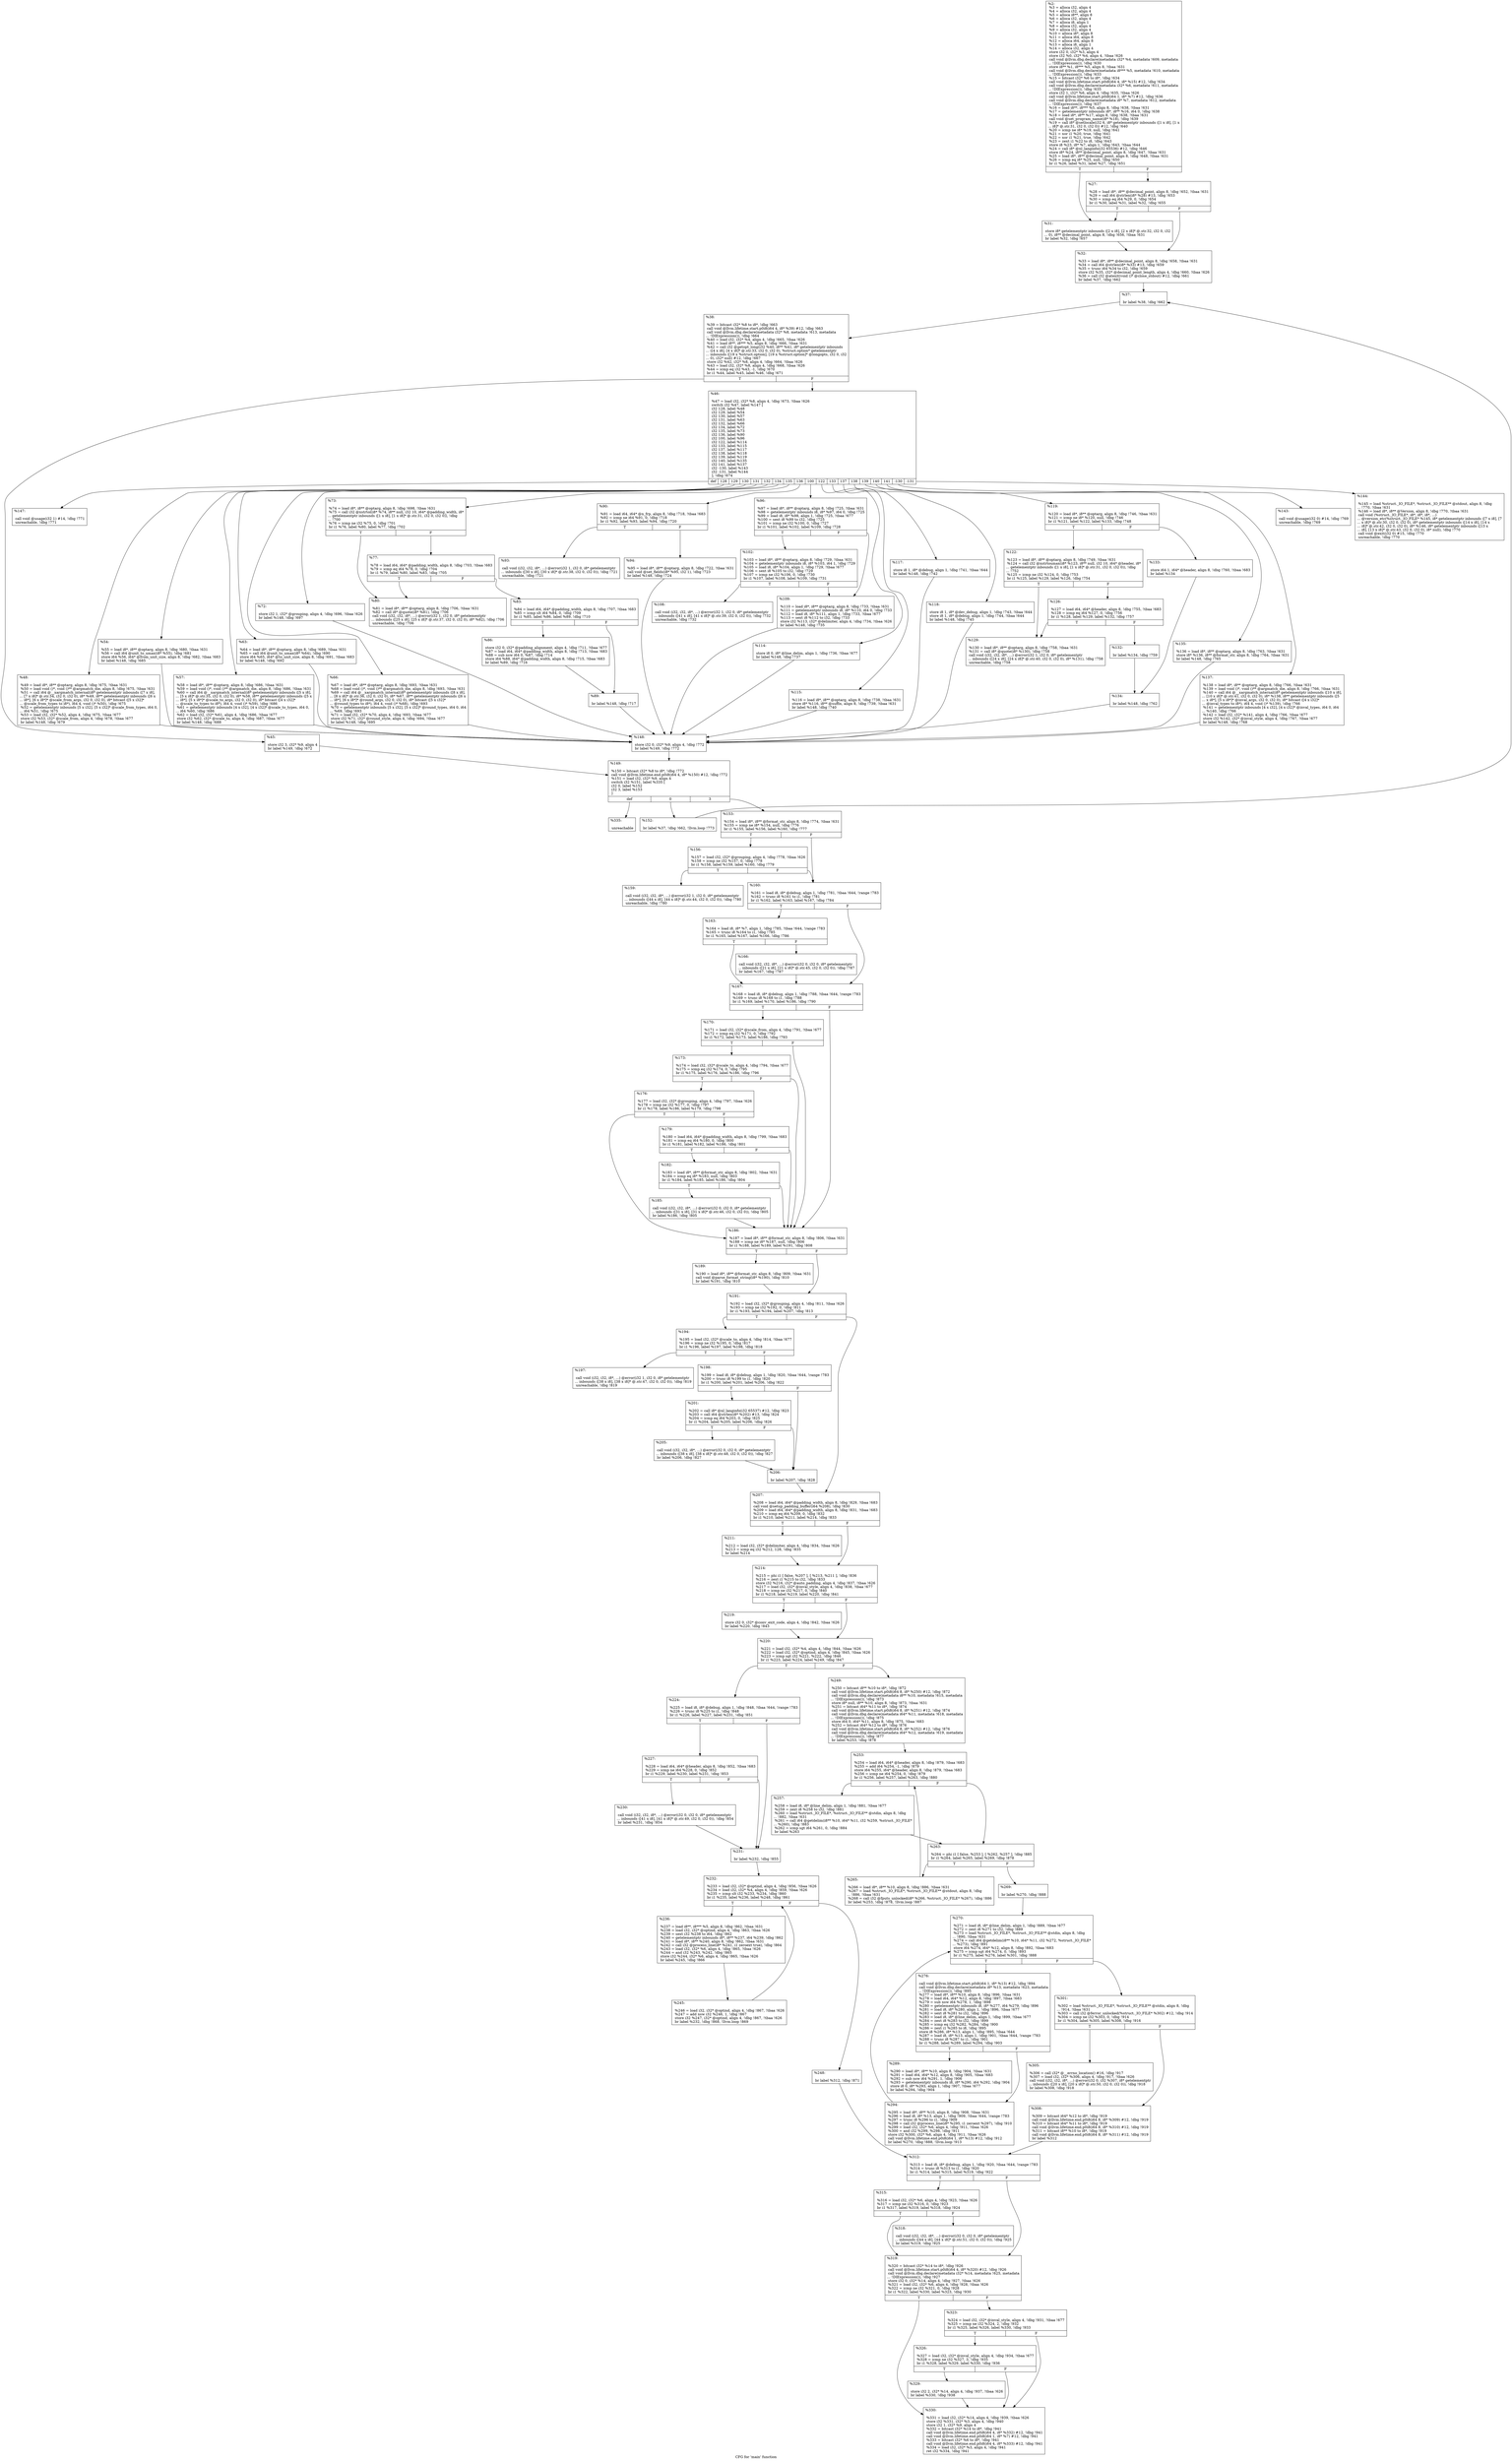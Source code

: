 digraph "CFG for 'main' function" {
	label="CFG for 'main' function";

	Node0xb21aa0 [shape=record,label="{%2:\l  %3 = alloca i32, align 4\l  %4 = alloca i32, align 4\l  %5 = alloca i8**, align 8\l  %6 = alloca i32, align 4\l  %7 = alloca i8, align 1\l  %8 = alloca i32, align 4\l  %9 = alloca i32, align 4\l  %10 = alloca i8*, align 8\l  %11 = alloca i64, align 8\l  %12 = alloca i64, align 8\l  %13 = alloca i8, align 1\l  %14 = alloca i32, align 4\l  store i32 0, i32* %3, align 4\l  store i32 %0, i32* %4, align 4, !tbaa !626\l  call void @llvm.dbg.declare(metadata i32* %4, metadata !609, metadata\l... !DIExpression()), !dbg !630\l  store i8** %1, i8*** %5, align 8, !tbaa !631\l  call void @llvm.dbg.declare(metadata i8*** %5, metadata !610, metadata\l... !DIExpression()), !dbg !633\l  %15 = bitcast i32* %6 to i8*, !dbg !634\l  call void @llvm.lifetime.start.p0i8(i64 4, i8* %15) #12, !dbg !634\l  call void @llvm.dbg.declare(metadata i32* %6, metadata !611, metadata\l... !DIExpression()), !dbg !635\l  store i32 1, i32* %6, align 4, !dbg !635, !tbaa !626\l  call void @llvm.lifetime.start.p0i8(i64 1, i8* %7) #12, !dbg !636\l  call void @llvm.dbg.declare(metadata i8* %7, metadata !612, metadata\l... !DIExpression()), !dbg !637\l  %16 = load i8**, i8*** %5, align 8, !dbg !638, !tbaa !631\l  %17 = getelementptr inbounds i8*, i8** %16, i64 0, !dbg !638\l  %18 = load i8*, i8** %17, align 8, !dbg !638, !tbaa !631\l  call void @set_program_name(i8* %18), !dbg !639\l  %19 = call i8* @setlocale(i32 6, i8* getelementptr inbounds ([1 x i8], [1 x\l... i8]* @.str.31, i32 0, i32 0)) #12, !dbg !640\l  %20 = icmp ne i8* %19, null, !dbg !641\l  %21 = xor i1 %20, true, !dbg !641\l  %22 = xor i1 %21, true, !dbg !642\l  %23 = zext i1 %22 to i8, !dbg !643\l  store i8 %23, i8* %7, align 1, !dbg !643, !tbaa !644\l  %24 = call i8* @nl_langinfo(i32 65536) #12, !dbg !646\l  store i8* %24, i8** @decimal_point, align 8, !dbg !647, !tbaa !631\l  %25 = load i8*, i8** @decimal_point, align 8, !dbg !648, !tbaa !631\l  %26 = icmp eq i8* %25, null, !dbg !650\l  br i1 %26, label %31, label %27, !dbg !651\l|{<s0>T|<s1>F}}"];
	Node0xb21aa0:s0 -> Node0xb1b3d0;
	Node0xb21aa0:s1 -> Node0xb1b380;
	Node0xb1b380 [shape=record,label="{%27:\l\l  %28 = load i8*, i8** @decimal_point, align 8, !dbg !652, !tbaa !631\l  %29 = call i64 @strlen(i8* %28) #13, !dbg !653\l  %30 = icmp eq i64 %29, 0, !dbg !654\l  br i1 %30, label %31, label %32, !dbg !655\l|{<s0>T|<s1>F}}"];
	Node0xb1b380:s0 -> Node0xb1b3d0;
	Node0xb1b380:s1 -> Node0xb1b420;
	Node0xb1b3d0 [shape=record,label="{%31:\l\l  store i8* getelementptr inbounds ([2 x i8], [2 x i8]* @.str.32, i32 0, i32\l... 0), i8** @decimal_point, align 8, !dbg !656, !tbaa !631\l  br label %32, !dbg !657\l}"];
	Node0xb1b3d0 -> Node0xb1b420;
	Node0xb1b420 [shape=record,label="{%32:\l\l  %33 = load i8*, i8** @decimal_point, align 8, !dbg !658, !tbaa !631\l  %34 = call i64 @strlen(i8* %33) #13, !dbg !659\l  %35 = trunc i64 %34 to i32, !dbg !659\l  store i32 %35, i32* @decimal_point_length, align 4, !dbg !660, !tbaa !626\l  %36 = call i32 @atexit(void ()* @close_stdout) #12, !dbg !661\l  br label %37, !dbg !662\l}"];
	Node0xb1b420 -> Node0xb1b470;
	Node0xb1b470 [shape=record,label="{%37:\l\l  br label %38, !dbg !662\l}"];
	Node0xb1b470 -> Node0xb1b4c0;
	Node0xb1b4c0 [shape=record,label="{%38:\l\l  %39 = bitcast i32* %8 to i8*, !dbg !663\l  call void @llvm.lifetime.start.p0i8(i64 4, i8* %39) #12, !dbg !663\l  call void @llvm.dbg.declare(metadata i32* %8, metadata !613, metadata\l... !DIExpression()), !dbg !664\l  %40 = load i32, i32* %4, align 4, !dbg !665, !tbaa !626\l  %41 = load i8**, i8*** %5, align 8, !dbg !666, !tbaa !631\l  %42 = call i32 @getopt_long(i32 %40, i8** %41, i8* getelementptr inbounds\l... ([4 x i8], [4 x i8]* @.str.33, i32 0, i32 0), %struct.option* getelementptr\l... inbounds ([19 x %struct.option], [19 x %struct.option]* @longopts, i32 0, i32\l... 0), i32* null) #12, !dbg !667\l  store i32 %42, i32* %8, align 4, !dbg !664, !tbaa !626\l  %43 = load i32, i32* %8, align 4, !dbg !668, !tbaa !626\l  %44 = icmp eq i32 %43, -1, !dbg !670\l  br i1 %44, label %45, label %46, !dbg !671\l|{<s0>T|<s1>F}}"];
	Node0xb1b4c0:s0 -> Node0xb1b510;
	Node0xb1b4c0:s1 -> Node0xb1b560;
	Node0xb1b510 [shape=record,label="{%45:\l\l  store i32 3, i32* %9, align 4\l  br label %149, !dbg !672\l}"];
	Node0xb1b510 -> Node0xb1c0f0;
	Node0xb1b560 [shape=record,label="{%46:\l\l  %47 = load i32, i32* %8, align 4, !dbg !673, !tbaa !626\l  switch i32 %47, label %147 [\l    i32 128, label %48\l    i32 129, label %54\l    i32 130, label %57\l    i32 131, label %63\l    i32 132, label %66\l    i32 134, label %72\l    i32 135, label %73\l    i32 136, label %90\l    i32 100, label %96\l    i32 122, label %114\l    i32 133, label %115\l    i32 137, label %117\l    i32 138, label %118\l    i32 139, label %119\l    i32 140, label %135\l    i32 141, label %137\l    i32 -130, label %143\l    i32 -131, label %144\l  ], !dbg !674\l|{<s0>def|<s1>128|<s2>129|<s3>130|<s4>131|<s5>132|<s6>134|<s7>135|<s8>136|<s9>100|<s10>122|<s11>133|<s12>137|<s13>138|<s14>139|<s15>140|<s16>141|<s17>-130|<s18>-131}}"];
	Node0xb1b560:s0 -> Node0xb1c050;
	Node0xb1b560:s1 -> Node0xb1b5b0;
	Node0xb1b560:s2 -> Node0xb1b600;
	Node0xb1b560:s3 -> Node0xb1b650;
	Node0xb1b560:s4 -> Node0xb1b6a0;
	Node0xb1b560:s5 -> Node0xb1b6f0;
	Node0xb1b560:s6 -> Node0xb1b740;
	Node0xb1b560:s7 -> Node0xb1b790;
	Node0xb1b560:s8 -> Node0xb1b970;
	Node0xb1b560:s9 -> Node0xb1ba60;
	Node0xb1b560:s10 -> Node0xb1bba0;
	Node0xb1b560:s11 -> Node0xb1bbf0;
	Node0xb1b560:s12 -> Node0xb1bc40;
	Node0xb1b560:s13 -> Node0xb1bc90;
	Node0xb1b560:s14 -> Node0xb1bce0;
	Node0xb1b560:s15 -> Node0xb1bf10;
	Node0xb1b560:s16 -> Node0xb1bf60;
	Node0xb1b560:s17 -> Node0xb1bfb0;
	Node0xb1b560:s18 -> Node0xb1c000;
	Node0xb1b5b0 [shape=record,label="{%48:\l\l  %49 = load i8*, i8** @optarg, align 8, !dbg !675, !tbaa !631\l  %50 = load void ()*, void ()** @argmatch_die, align 8, !dbg !675, !tbaa !631\l  %51 = call i64 @__xargmatch_internal(i8* getelementptr inbounds ([7 x i8],\l... [7 x i8]* @.str.34, i32 0, i32 0), i8* %49, i8** getelementptr inbounds ([6 x\l... i8*], [6 x i8*]* @scale_from_args, i32 0, i32 0), i8* bitcast ([5 x i32]*\l... @scale_from_types to i8*), i64 4, void ()* %50), !dbg !675\l  %52 = getelementptr inbounds [5 x i32], [5 x i32]* @scale_from_types, i64 0,\l... i64 %51, !dbg !675\l  %53 = load i32, i32* %52, align 4, !dbg !675, !tbaa !677\l  store i32 %53, i32* @scale_from, align 4, !dbg !678, !tbaa !677\l  br label %148, !dbg !679\l}"];
	Node0xb1b5b0 -> Node0xb1c0a0;
	Node0xb1b600 [shape=record,label="{%54:\l\l  %55 = load i8*, i8** @optarg, align 8, !dbg !680, !tbaa !631\l  %56 = call i64 @unit_to_umax(i8* %55), !dbg !681\l  store i64 %56, i64* @from_unit_size, align 8, !dbg !682, !tbaa !683\l  br label %148, !dbg !685\l}"];
	Node0xb1b600 -> Node0xb1c0a0;
	Node0xb1b650 [shape=record,label="{%57:\l\l  %58 = load i8*, i8** @optarg, align 8, !dbg !686, !tbaa !631\l  %59 = load void ()*, void ()** @argmatch_die, align 8, !dbg !686, !tbaa !631\l  %60 = call i64 @__xargmatch_internal(i8* getelementptr inbounds ([5 x i8],\l... [5 x i8]* @.str.35, i32 0, i32 0), i8* %58, i8** getelementptr inbounds ([5 x\l... i8*], [5 x i8*]* @scale_to_args, i32 0, i32 0), i8* bitcast ([4 x i32]*\l... @scale_to_types to i8*), i64 4, void ()* %59), !dbg !686\l  %61 = getelementptr inbounds [4 x i32], [4 x i32]* @scale_to_types, i64 0,\l... i64 %60, !dbg !686\l  %62 = load i32, i32* %61, align 4, !dbg !686, !tbaa !677\l  store i32 %62, i32* @scale_to, align 4, !dbg !687, !tbaa !677\l  br label %148, !dbg !688\l}"];
	Node0xb1b650 -> Node0xb1c0a0;
	Node0xb1b6a0 [shape=record,label="{%63:\l\l  %64 = load i8*, i8** @optarg, align 8, !dbg !689, !tbaa !631\l  %65 = call i64 @unit_to_umax(i8* %64), !dbg !690\l  store i64 %65, i64* @to_unit_size, align 8, !dbg !691, !tbaa !683\l  br label %148, !dbg !692\l}"];
	Node0xb1b6a0 -> Node0xb1c0a0;
	Node0xb1b6f0 [shape=record,label="{%66:\l\l  %67 = load i8*, i8** @optarg, align 8, !dbg !693, !tbaa !631\l  %68 = load void ()*, void ()** @argmatch_die, align 8, !dbg !693, !tbaa !631\l  %69 = call i64 @__xargmatch_internal(i8* getelementptr inbounds ([8 x i8],\l... [8 x i8]* @.str.36, i32 0, i32 0), i8* %67, i8** getelementptr inbounds ([6 x\l... i8*], [6 x i8*]* @round_args, i32 0, i32 0), i8* bitcast ([5 x i32]*\l... @round_types to i8*), i64 4, void ()* %68), !dbg !693\l  %70 = getelementptr inbounds [5 x i32], [5 x i32]* @round_types, i64 0, i64\l... %69, !dbg !693\l  %71 = load i32, i32* %70, align 4, !dbg !693, !tbaa !677\l  store i32 %71, i32* @round_style, align 4, !dbg !694, !tbaa !677\l  br label %148, !dbg !695\l}"];
	Node0xb1b6f0 -> Node0xb1c0a0;
	Node0xb1b740 [shape=record,label="{%72:\l\l  store i32 1, i32* @grouping, align 4, !dbg !696, !tbaa !626\l  br label %148, !dbg !697\l}"];
	Node0xb1b740 -> Node0xb1c0a0;
	Node0xb1b790 [shape=record,label="{%73:\l\l  %74 = load i8*, i8** @optarg, align 8, !dbg !698, !tbaa !631\l  %75 = call i32 @xstrtol(i8* %74, i8** null, i32 10, i64* @padding_width, i8*\l... getelementptr inbounds ([1 x i8], [1 x i8]* @.str.31, i32 0, i32 0)), !dbg\l... !700\l  %76 = icmp ne i32 %75, 0, !dbg !701\l  br i1 %76, label %80, label %77, !dbg !702\l|{<s0>T|<s1>F}}"];
	Node0xb1b790:s0 -> Node0xb1b830;
	Node0xb1b790:s1 -> Node0xb1b7e0;
	Node0xb1b7e0 [shape=record,label="{%77:\l\l  %78 = load i64, i64* @padding_width, align 8, !dbg !703, !tbaa !683\l  %79 = icmp eq i64 %78, 0, !dbg !704\l  br i1 %79, label %80, label %83, !dbg !705\l|{<s0>T|<s1>F}}"];
	Node0xb1b7e0:s0 -> Node0xb1b830;
	Node0xb1b7e0:s1 -> Node0xb1b880;
	Node0xb1b830 [shape=record,label="{%80:\l\l  %81 = load i8*, i8** @optarg, align 8, !dbg !706, !tbaa !631\l  %82 = call i8* @quote(i8* %81), !dbg !706\l  call void (i32, i32, i8*, ...) @error(i32 1, i32 0, i8* getelementptr\l... inbounds ([25 x i8], [25 x i8]* @.str.37, i32 0, i32 0), i8* %82), !dbg !706\l  unreachable, !dbg !706\l}"];
	Node0xb1b880 [shape=record,label="{%83:\l\l  %84 = load i64, i64* @padding_width, align 8, !dbg !707, !tbaa !683\l  %85 = icmp slt i64 %84, 0, !dbg !709\l  br i1 %85, label %86, label %89, !dbg !710\l|{<s0>T|<s1>F}}"];
	Node0xb1b880:s0 -> Node0xb1b8d0;
	Node0xb1b880:s1 -> Node0xb1b920;
	Node0xb1b8d0 [shape=record,label="{%86:\l\l  store i32 0, i32* @padding_alignment, align 4, !dbg !711, !tbaa !677\l  %87 = load i64, i64* @padding_width, align 8, !dbg !713, !tbaa !683\l  %88 = sub nsw i64 0, %87, !dbg !714\l  store i64 %88, i64* @padding_width, align 8, !dbg !715, !tbaa !683\l  br label %89, !dbg !716\l}"];
	Node0xb1b8d0 -> Node0xb1b920;
	Node0xb1b920 [shape=record,label="{%89:\l\l  br label %148, !dbg !717\l}"];
	Node0xb1b920 -> Node0xb1c0a0;
	Node0xb1b970 [shape=record,label="{%90:\l\l  %91 = load i64, i64* @n_frp, align 8, !dbg !718, !tbaa !683\l  %92 = icmp ne i64 %91, 0, !dbg !718\l  br i1 %92, label %93, label %94, !dbg !720\l|{<s0>T|<s1>F}}"];
	Node0xb1b970:s0 -> Node0xb1b9c0;
	Node0xb1b970:s1 -> Node0xb1ba10;
	Node0xb1b9c0 [shape=record,label="{%93:\l\l  call void (i32, i32, i8*, ...) @error(i32 1, i32 0, i8* getelementptr\l... inbounds ([30 x i8], [30 x i8]* @.str.38, i32 0, i32 0)), !dbg !721\l  unreachable, !dbg !721\l}"];
	Node0xb1ba10 [shape=record,label="{%94:\l\l  %95 = load i8*, i8** @optarg, align 8, !dbg !722, !tbaa !631\l  call void @set_fields(i8* %95, i32 1), !dbg !723\l  br label %148, !dbg !724\l}"];
	Node0xb1ba10 -> Node0xb1c0a0;
	Node0xb1ba60 [shape=record,label="{%96:\l\l  %97 = load i8*, i8** @optarg, align 8, !dbg !725, !tbaa !631\l  %98 = getelementptr inbounds i8, i8* %97, i64 0, !dbg !725\l  %99 = load i8, i8* %98, align 1, !dbg !725, !tbaa !677\l  %100 = sext i8 %99 to i32, !dbg !725\l  %101 = icmp ne i32 %100, 0, !dbg !727\l  br i1 %101, label %102, label %109, !dbg !728\l|{<s0>T|<s1>F}}"];
	Node0xb1ba60:s0 -> Node0xb1bab0;
	Node0xb1ba60:s1 -> Node0xb1bb50;
	Node0xb1bab0 [shape=record,label="{%102:\l\l  %103 = load i8*, i8** @optarg, align 8, !dbg !729, !tbaa !631\l  %104 = getelementptr inbounds i8, i8* %103, i64 1, !dbg !729\l  %105 = load i8, i8* %104, align 1, !dbg !729, !tbaa !677\l  %106 = sext i8 %105 to i32, !dbg !729\l  %107 = icmp ne i32 %106, 0, !dbg !730\l  br i1 %107, label %108, label %109, !dbg !731\l|{<s0>T|<s1>F}}"];
	Node0xb1bab0:s0 -> Node0xb1bb00;
	Node0xb1bab0:s1 -> Node0xb1bb50;
	Node0xb1bb00 [shape=record,label="{%108:\l\l  call void (i32, i32, i8*, ...) @error(i32 1, i32 0, i8* getelementptr\l... inbounds ([41 x i8], [41 x i8]* @.str.39, i32 0, i32 0)), !dbg !732\l  unreachable, !dbg !732\l}"];
	Node0xb1bb50 [shape=record,label="{%109:\l\l  %110 = load i8*, i8** @optarg, align 8, !dbg !733, !tbaa !631\l  %111 = getelementptr inbounds i8, i8* %110, i64 0, !dbg !733\l  %112 = load i8, i8* %111, align 1, !dbg !733, !tbaa !677\l  %113 = sext i8 %112 to i32, !dbg !733\l  store i32 %113, i32* @delimiter, align 4, !dbg !734, !tbaa !626\l  br label %148, !dbg !735\l}"];
	Node0xb1bb50 -> Node0xb1c0a0;
	Node0xb1bba0 [shape=record,label="{%114:\l\l  store i8 0, i8* @line_delim, align 1, !dbg !736, !tbaa !677\l  br label %148, !dbg !737\l}"];
	Node0xb1bba0 -> Node0xb1c0a0;
	Node0xb1bbf0 [shape=record,label="{%115:\l\l  %116 = load i8*, i8** @optarg, align 8, !dbg !738, !tbaa !631\l  store i8* %116, i8** @suffix, align 8, !dbg !739, !tbaa !631\l  br label %148, !dbg !740\l}"];
	Node0xb1bbf0 -> Node0xb1c0a0;
	Node0xb1bc40 [shape=record,label="{%117:\l\l  store i8 1, i8* @debug, align 1, !dbg !741, !tbaa !644\l  br label %148, !dbg !742\l}"];
	Node0xb1bc40 -> Node0xb1c0a0;
	Node0xb1bc90 [shape=record,label="{%118:\l\l  store i8 1, i8* @dev_debug, align 1, !dbg !743, !tbaa !644\l  store i8 1, i8* @debug, align 1, !dbg !744, !tbaa !644\l  br label %148, !dbg !745\l}"];
	Node0xb1bc90 -> Node0xb1c0a0;
	Node0xb1bce0 [shape=record,label="{%119:\l\l  %120 = load i8*, i8** @optarg, align 8, !dbg !746, !tbaa !631\l  %121 = icmp ne i8* %120, null, !dbg !746\l  br i1 %121, label %122, label %133, !dbg !748\l|{<s0>T|<s1>F}}"];
	Node0xb1bce0:s0 -> Node0xb1bd30;
	Node0xb1bce0:s1 -> Node0xb1be70;
	Node0xb1bd30 [shape=record,label="{%122:\l\l  %123 = load i8*, i8** @optarg, align 8, !dbg !749, !tbaa !631\l  %124 = call i32 @xstrtoumax(i8* %123, i8** null, i32 10, i64* @header, i8*\l... getelementptr inbounds ([1 x i8], [1 x i8]* @.str.31, i32 0, i32 0)), !dbg\l... !752\l  %125 = icmp ne i32 %124, 0, !dbg !753\l  br i1 %125, label %129, label %126, !dbg !754\l|{<s0>T|<s1>F}}"];
	Node0xb1bd30:s0 -> Node0xb1bdd0;
	Node0xb1bd30:s1 -> Node0xb1bd80;
	Node0xb1bd80 [shape=record,label="{%126:\l\l  %127 = load i64, i64* @header, align 8, !dbg !755, !tbaa !683\l  %128 = icmp eq i64 %127, 0, !dbg !756\l  br i1 %128, label %129, label %132, !dbg !757\l|{<s0>T|<s1>F}}"];
	Node0xb1bd80:s0 -> Node0xb1bdd0;
	Node0xb1bd80:s1 -> Node0xb1be20;
	Node0xb1bdd0 [shape=record,label="{%129:\l\l  %130 = load i8*, i8** @optarg, align 8, !dbg !758, !tbaa !631\l  %131 = call i8* @quote(i8* %130), !dbg !758\l  call void (i32, i32, i8*, ...) @error(i32 1, i32 0, i8* getelementptr\l... inbounds ([24 x i8], [24 x i8]* @.str.40, i32 0, i32 0), i8* %131), !dbg !758\l  unreachable, !dbg !758\l}"];
	Node0xb1be20 [shape=record,label="{%132:\l\l  br label %134, !dbg !759\l}"];
	Node0xb1be20 -> Node0xb1bec0;
	Node0xb1be70 [shape=record,label="{%133:\l\l  store i64 1, i64* @header, align 8, !dbg !760, !tbaa !683\l  br label %134\l}"];
	Node0xb1be70 -> Node0xb1bec0;
	Node0xb1bec0 [shape=record,label="{%134:\l\l  br label %148, !dbg !762\l}"];
	Node0xb1bec0 -> Node0xb1c0a0;
	Node0xb1bf10 [shape=record,label="{%135:\l\l  %136 = load i8*, i8** @optarg, align 8, !dbg !763, !tbaa !631\l  store i8* %136, i8** @format_str, align 8, !dbg !764, !tbaa !631\l  br label %148, !dbg !765\l}"];
	Node0xb1bf10 -> Node0xb1c0a0;
	Node0xb1bf60 [shape=record,label="{%137:\l\l  %138 = load i8*, i8** @optarg, align 8, !dbg !766, !tbaa !631\l  %139 = load void ()*, void ()** @argmatch_die, align 8, !dbg !766, !tbaa !631\l  %140 = call i64 @__xargmatch_internal(i8* getelementptr inbounds ([10 x i8],\l... [10 x i8]* @.str.41, i32 0, i32 0), i8* %138, i8** getelementptr inbounds ([5\l... x i8*], [5 x i8*]* @inval_args, i32 0, i32 0), i8* bitcast ([4 x i32]*\l... @inval_types to i8*), i64 4, void ()* %139), !dbg !766\l  %141 = getelementptr inbounds [4 x i32], [4 x i32]* @inval_types, i64 0, i64\l... %140, !dbg !766\l  %142 = load i32, i32* %141, align 4, !dbg !766, !tbaa !677\l  store i32 %142, i32* @inval_style, align 4, !dbg !767, !tbaa !677\l  br label %148, !dbg !768\l}"];
	Node0xb1bf60 -> Node0xb1c0a0;
	Node0xb1bfb0 [shape=record,label="{%143:\l\l  call void @usage(i32 0) #14, !dbg !769\l  unreachable, !dbg !769\l}"];
	Node0xb1c000 [shape=record,label="{%144:\l\l  %145 = load %struct._IO_FILE*, %struct._IO_FILE** @stdout, align 8, !dbg\l... !770, !tbaa !631\l  %146 = load i8*, i8** @Version, align 8, !dbg !770, !tbaa !631\l  call void (%struct._IO_FILE*, i8*, i8*, i8*, ...)\l... @version_etc(%struct._IO_FILE* %145, i8* getelementptr inbounds ([7 x i8], [7\l... x i8]* @.str.30, i32 0, i32 0), i8* getelementptr inbounds ([14 x i8], [14 x\l... i8]* @.str.42, i32 0, i32 0), i8* %146, i8* getelementptr inbounds ([13 x\l... i8], [13 x i8]* @.str.43, i32 0, i32 0), i8* null), !dbg !770\l  call void @exit(i32 0) #15, !dbg !770\l  unreachable, !dbg !770\l}"];
	Node0xb1c050 [shape=record,label="{%147:\l\l  call void @usage(i32 1) #14, !dbg !771\l  unreachable, !dbg !771\l}"];
	Node0xb1c0a0 [shape=record,label="{%148:\l\l  store i32 0, i32* %9, align 4, !dbg !772\l  br label %149, !dbg !772\l}"];
	Node0xb1c0a0 -> Node0xb1c0f0;
	Node0xb1c0f0 [shape=record,label="{%149:\l\l  %150 = bitcast i32* %8 to i8*, !dbg !772\l  call void @llvm.lifetime.end.p0i8(i64 4, i8* %150) #12, !dbg !772\l  %151 = load i32, i32* %9, align 4\l  switch i32 %151, label %335 [\l    i32 0, label %152\l    i32 3, label %153\l  ]\l|{<s0>def|<s1>0|<s2>3}}"];
	Node0xb1c0f0:s0 -> Node0xb24880;
	Node0xb1c0f0:s1 -> Node0xb1c140;
	Node0xb1c0f0:s2 -> Node0xb23700;
	Node0xb1c140 [shape=record,label="{%152:\l\l  br label %37, !dbg !662, !llvm.loop !773\l}"];
	Node0xb1c140 -> Node0xb1b470;
	Node0xb23700 [shape=record,label="{%153:\l\l  %154 = load i8*, i8** @format_str, align 8, !dbg !774, !tbaa !631\l  %155 = icmp ne i8* %154, null, !dbg !776\l  br i1 %155, label %156, label %160, !dbg !777\l|{<s0>T|<s1>F}}"];
	Node0xb23700:s0 -> Node0xb23750;
	Node0xb23700:s1 -> Node0xb237f0;
	Node0xb23750 [shape=record,label="{%156:\l\l  %157 = load i32, i32* @grouping, align 4, !dbg !778, !tbaa !626\l  %158 = icmp ne i32 %157, 0, !dbg !778\l  br i1 %158, label %159, label %160, !dbg !779\l|{<s0>T|<s1>F}}"];
	Node0xb23750:s0 -> Node0xb237a0;
	Node0xb23750:s1 -> Node0xb237f0;
	Node0xb237a0 [shape=record,label="{%159:\l\l  call void (i32, i32, i8*, ...) @error(i32 1, i32 0, i8* getelementptr\l... inbounds ([44 x i8], [44 x i8]* @.str.44, i32 0, i32 0)), !dbg !780\l  unreachable, !dbg !780\l}"];
	Node0xb237f0 [shape=record,label="{%160:\l\l  %161 = load i8, i8* @debug, align 1, !dbg !781, !tbaa !644, !range !783\l  %162 = trunc i8 %161 to i1, !dbg !781\l  br i1 %162, label %163, label %167, !dbg !784\l|{<s0>T|<s1>F}}"];
	Node0xb237f0:s0 -> Node0xb23840;
	Node0xb237f0:s1 -> Node0xb238e0;
	Node0xb23840 [shape=record,label="{%163:\l\l  %164 = load i8, i8* %7, align 1, !dbg !785, !tbaa !644, !range !783\l  %165 = trunc i8 %164 to i1, !dbg !785\l  br i1 %165, label %167, label %166, !dbg !786\l|{<s0>T|<s1>F}}"];
	Node0xb23840:s0 -> Node0xb238e0;
	Node0xb23840:s1 -> Node0xb23890;
	Node0xb23890 [shape=record,label="{%166:\l\l  call void (i32, i32, i8*, ...) @error(i32 0, i32 0, i8* getelementptr\l... inbounds ([21 x i8], [21 x i8]* @.str.45, i32 0, i32 0)), !dbg !787\l  br label %167, !dbg !787\l}"];
	Node0xb23890 -> Node0xb238e0;
	Node0xb238e0 [shape=record,label="{%167:\l\l  %168 = load i8, i8* @debug, align 1, !dbg !788, !tbaa !644, !range !783\l  %169 = trunc i8 %168 to i1, !dbg !788\l  br i1 %169, label %170, label %186, !dbg !790\l|{<s0>T|<s1>F}}"];
	Node0xb238e0:s0 -> Node0xb23930;
	Node0xb238e0:s1 -> Node0xb23b10;
	Node0xb23930 [shape=record,label="{%170:\l\l  %171 = load i32, i32* @scale_from, align 4, !dbg !791, !tbaa !677\l  %172 = icmp eq i32 %171, 0, !dbg !792\l  br i1 %172, label %173, label %186, !dbg !793\l|{<s0>T|<s1>F}}"];
	Node0xb23930:s0 -> Node0xb23980;
	Node0xb23930:s1 -> Node0xb23b10;
	Node0xb23980 [shape=record,label="{%173:\l\l  %174 = load i32, i32* @scale_to, align 4, !dbg !794, !tbaa !677\l  %175 = icmp eq i32 %174, 0, !dbg !795\l  br i1 %175, label %176, label %186, !dbg !796\l|{<s0>T|<s1>F}}"];
	Node0xb23980:s0 -> Node0xb239d0;
	Node0xb23980:s1 -> Node0xb23b10;
	Node0xb239d0 [shape=record,label="{%176:\l\l  %177 = load i32, i32* @grouping, align 4, !dbg !797, !tbaa !626\l  %178 = icmp ne i32 %177, 0, !dbg !797\l  br i1 %178, label %186, label %179, !dbg !798\l|{<s0>T|<s1>F}}"];
	Node0xb239d0:s0 -> Node0xb23b10;
	Node0xb239d0:s1 -> Node0xb23a20;
	Node0xb23a20 [shape=record,label="{%179:\l\l  %180 = load i64, i64* @padding_width, align 8, !dbg !799, !tbaa !683\l  %181 = icmp eq i64 %180, 0, !dbg !800\l  br i1 %181, label %182, label %186, !dbg !801\l|{<s0>T|<s1>F}}"];
	Node0xb23a20:s0 -> Node0xb23a70;
	Node0xb23a20:s1 -> Node0xb23b10;
	Node0xb23a70 [shape=record,label="{%182:\l\l  %183 = load i8*, i8** @format_str, align 8, !dbg !802, !tbaa !631\l  %184 = icmp eq i8* %183, null, !dbg !803\l  br i1 %184, label %185, label %186, !dbg !804\l|{<s0>T|<s1>F}}"];
	Node0xb23a70:s0 -> Node0xb23ac0;
	Node0xb23a70:s1 -> Node0xb23b10;
	Node0xb23ac0 [shape=record,label="{%185:\l\l  call void (i32, i32, i8*, ...) @error(i32 0, i32 0, i8* getelementptr\l... inbounds ([31 x i8], [31 x i8]* @.str.46, i32 0, i32 0)), !dbg !805\l  br label %186, !dbg !805\l}"];
	Node0xb23ac0 -> Node0xb23b10;
	Node0xb23b10 [shape=record,label="{%186:\l\l  %187 = load i8*, i8** @format_str, align 8, !dbg !806, !tbaa !631\l  %188 = icmp ne i8* %187, null, !dbg !806\l  br i1 %188, label %189, label %191, !dbg !808\l|{<s0>T|<s1>F}}"];
	Node0xb23b10:s0 -> Node0xb23b60;
	Node0xb23b10:s1 -> Node0xb23bb0;
	Node0xb23b60 [shape=record,label="{%189:\l\l  %190 = load i8*, i8** @format_str, align 8, !dbg !809, !tbaa !631\l  call void @parse_format_string(i8* %190), !dbg !810\l  br label %191, !dbg !810\l}"];
	Node0xb23b60 -> Node0xb23bb0;
	Node0xb23bb0 [shape=record,label="{%191:\l\l  %192 = load i32, i32* @grouping, align 4, !dbg !811, !tbaa !626\l  %193 = icmp ne i32 %192, 0, !dbg !811\l  br i1 %193, label %194, label %207, !dbg !813\l|{<s0>T|<s1>F}}"];
	Node0xb23bb0:s0 -> Node0xb23c00;
	Node0xb23bb0:s1 -> Node0xb23de0;
	Node0xb23c00 [shape=record,label="{%194:\l\l  %195 = load i32, i32* @scale_to, align 4, !dbg !814, !tbaa !677\l  %196 = icmp ne i32 %195, 0, !dbg !817\l  br i1 %196, label %197, label %198, !dbg !818\l|{<s0>T|<s1>F}}"];
	Node0xb23c00:s0 -> Node0xb23c50;
	Node0xb23c00:s1 -> Node0xb23ca0;
	Node0xb23c50 [shape=record,label="{%197:\l\l  call void (i32, i32, i8*, ...) @error(i32 1, i32 0, i8* getelementptr\l... inbounds ([38 x i8], [38 x i8]* @.str.47, i32 0, i32 0)), !dbg !819\l  unreachable, !dbg !819\l}"];
	Node0xb23ca0 [shape=record,label="{%198:\l\l  %199 = load i8, i8* @debug, align 1, !dbg !820, !tbaa !644, !range !783\l  %200 = trunc i8 %199 to i1, !dbg !820\l  br i1 %200, label %201, label %206, !dbg !822\l|{<s0>T|<s1>F}}"];
	Node0xb23ca0:s0 -> Node0xb23cf0;
	Node0xb23ca0:s1 -> Node0xb23d90;
	Node0xb23cf0 [shape=record,label="{%201:\l\l  %202 = call i8* @nl_langinfo(i32 65537) #12, !dbg !823\l  %203 = call i64 @strlen(i8* %202) #13, !dbg !824\l  %204 = icmp eq i64 %203, 0, !dbg !825\l  br i1 %204, label %205, label %206, !dbg !826\l|{<s0>T|<s1>F}}"];
	Node0xb23cf0:s0 -> Node0xb23d40;
	Node0xb23cf0:s1 -> Node0xb23d90;
	Node0xb23d40 [shape=record,label="{%205:\l\l  call void (i32, i32, i8*, ...) @error(i32 0, i32 0, i8* getelementptr\l... inbounds ([38 x i8], [38 x i8]* @.str.48, i32 0, i32 0)), !dbg !827\l  br label %206, !dbg !827\l}"];
	Node0xb23d40 -> Node0xb23d90;
	Node0xb23d90 [shape=record,label="{%206:\l\l  br label %207, !dbg !828\l}"];
	Node0xb23d90 -> Node0xb23de0;
	Node0xb23de0 [shape=record,label="{%207:\l\l  %208 = load i64, i64* @padding_width, align 8, !dbg !829, !tbaa !683\l  call void @setup_padding_buffer(i64 %208), !dbg !830\l  %209 = load i64, i64* @padding_width, align 8, !dbg !831, !tbaa !683\l  %210 = icmp eq i64 %209, 0, !dbg !832\l  br i1 %210, label %211, label %214, !dbg !833\l|{<s0>T|<s1>F}}"];
	Node0xb23de0:s0 -> Node0xb23e30;
	Node0xb23de0:s1 -> Node0xb23e80;
	Node0xb23e30 [shape=record,label="{%211:\l\l  %212 = load i32, i32* @delimiter, align 4, !dbg !834, !tbaa !626\l  %213 = icmp eq i32 %212, 128, !dbg !835\l  br label %214\l}"];
	Node0xb23e30 -> Node0xb23e80;
	Node0xb23e80 [shape=record,label="{%214:\l\l  %215 = phi i1 [ false, %207 ], [ %213, %211 ], !dbg !836\l  %216 = zext i1 %215 to i32, !dbg !833\l  store i32 %216, i32* @auto_padding, align 4, !dbg !837, !tbaa !626\l  %217 = load i32, i32* @inval_style, align 4, !dbg !838, !tbaa !677\l  %218 = icmp ne i32 %217, 0, !dbg !840\l  br i1 %218, label %219, label %220, !dbg !841\l|{<s0>T|<s1>F}}"];
	Node0xb23e80:s0 -> Node0xb23ed0;
	Node0xb23e80:s1 -> Node0xb23f20;
	Node0xb23ed0 [shape=record,label="{%219:\l\l  store i32 0, i32* @conv_exit_code, align 4, !dbg !842, !tbaa !626\l  br label %220, !dbg !843\l}"];
	Node0xb23ed0 -> Node0xb23f20;
	Node0xb23f20 [shape=record,label="{%220:\l\l  %221 = load i32, i32* %4, align 4, !dbg !844, !tbaa !626\l  %222 = load i32, i32* @optind, align 4, !dbg !845, !tbaa !626\l  %223 = icmp sgt i32 %221, %222, !dbg !846\l  br i1 %223, label %224, label %249, !dbg !847\l|{<s0>T|<s1>F}}"];
	Node0xb23f20:s0 -> Node0xb23f70;
	Node0xb23f20:s1 -> Node0xb241f0;
	Node0xb23f70 [shape=record,label="{%224:\l\l  %225 = load i8, i8* @debug, align 1, !dbg !848, !tbaa !644, !range !783\l  %226 = trunc i8 %225 to i1, !dbg !848\l  br i1 %226, label %227, label %231, !dbg !851\l|{<s0>T|<s1>F}}"];
	Node0xb23f70:s0 -> Node0xb23fc0;
	Node0xb23f70:s1 -> Node0xb24060;
	Node0xb23fc0 [shape=record,label="{%227:\l\l  %228 = load i64, i64* @header, align 8, !dbg !852, !tbaa !683\l  %229 = icmp ne i64 %228, 0, !dbg !852\l  br i1 %229, label %230, label %231, !dbg !853\l|{<s0>T|<s1>F}}"];
	Node0xb23fc0:s0 -> Node0xb24010;
	Node0xb23fc0:s1 -> Node0xb24060;
	Node0xb24010 [shape=record,label="{%230:\l\l  call void (i32, i32, i8*, ...) @error(i32 0, i32 0, i8* getelementptr\l... inbounds ([41 x i8], [41 x i8]* @.str.49, i32 0, i32 0)), !dbg !854\l  br label %231, !dbg !854\l}"];
	Node0xb24010 -> Node0xb24060;
	Node0xb24060 [shape=record,label="{%231:\l\l  br label %232, !dbg !855\l}"];
	Node0xb24060 -> Node0xb240b0;
	Node0xb240b0 [shape=record,label="{%232:\l\l  %233 = load i32, i32* @optind, align 4, !dbg !856, !tbaa !626\l  %234 = load i32, i32* %4, align 4, !dbg !859, !tbaa !626\l  %235 = icmp slt i32 %233, %234, !dbg !860\l  br i1 %235, label %236, label %248, !dbg !861\l|{<s0>T|<s1>F}}"];
	Node0xb240b0:s0 -> Node0xb24100;
	Node0xb240b0:s1 -> Node0xb241a0;
	Node0xb24100 [shape=record,label="{%236:\l\l  %237 = load i8**, i8*** %5, align 8, !dbg !862, !tbaa !631\l  %238 = load i32, i32* @optind, align 4, !dbg !863, !tbaa !626\l  %239 = sext i32 %238 to i64, !dbg !862\l  %240 = getelementptr inbounds i8*, i8** %237, i64 %239, !dbg !862\l  %241 = load i8*, i8** %240, align 8, !dbg !862, !tbaa !631\l  %242 = call i32 @process_line(i8* %241, i1 zeroext true), !dbg !864\l  %243 = load i32, i32* %6, align 4, !dbg !865, !tbaa !626\l  %244 = and i32 %243, %242, !dbg !865\l  store i32 %244, i32* %6, align 4, !dbg !865, !tbaa !626\l  br label %245, !dbg !866\l}"];
	Node0xb24100 -> Node0xb24150;
	Node0xb24150 [shape=record,label="{%245:\l\l  %246 = load i32, i32* @optind, align 4, !dbg !867, !tbaa !626\l  %247 = add nsw i32 %246, 1, !dbg !867\l  store i32 %247, i32* @optind, align 4, !dbg !867, !tbaa !626\l  br label %232, !dbg !868, !llvm.loop !869\l}"];
	Node0xb24150 -> Node0xb240b0;
	Node0xb241a0 [shape=record,label="{%248:\l\l  br label %312, !dbg !871\l}"];
	Node0xb241a0 -> Node0xb24600;
	Node0xb241f0 [shape=record,label="{%249:\l\l  %250 = bitcast i8** %10 to i8*, !dbg !872\l  call void @llvm.lifetime.start.p0i8(i64 8, i8* %250) #12, !dbg !872\l  call void @llvm.dbg.declare(metadata i8** %10, metadata !615, metadata\l... !DIExpression()), !dbg !873\l  store i8* null, i8** %10, align 8, !dbg !873, !tbaa !631\l  %251 = bitcast i64* %11 to i8*, !dbg !874\l  call void @llvm.lifetime.start.p0i8(i64 8, i8* %251) #12, !dbg !874\l  call void @llvm.dbg.declare(metadata i64* %11, metadata !618, metadata\l... !DIExpression()), !dbg !875\l  store i64 0, i64* %11, align 8, !dbg !875, !tbaa !683\l  %252 = bitcast i64* %12 to i8*, !dbg !876\l  call void @llvm.lifetime.start.p0i8(i64 8, i8* %252) #12, !dbg !876\l  call void @llvm.dbg.declare(metadata i64* %12, metadata !619, metadata\l... !DIExpression()), !dbg !877\l  br label %253, !dbg !878\l}"];
	Node0xb241f0 -> Node0xb24240;
	Node0xb24240 [shape=record,label="{%253:\l\l  %254 = load i64, i64* @header, align 8, !dbg !879, !tbaa !683\l  %255 = add i64 %254, -1, !dbg !879\l  store i64 %255, i64* @header, align 8, !dbg !879, !tbaa !683\l  %256 = icmp ne i64 %254, 0, !dbg !879\l  br i1 %256, label %257, label %263, !dbg !880\l|{<s0>T|<s1>F}}"];
	Node0xb24240:s0 -> Node0xb24290;
	Node0xb24240:s1 -> Node0xb242e0;
	Node0xb24290 [shape=record,label="{%257:\l\l  %258 = load i8, i8* @line_delim, align 1, !dbg !881, !tbaa !677\l  %259 = zext i8 %258 to i32, !dbg !881\l  %260 = load %struct._IO_FILE*, %struct._IO_FILE** @stdin, align 8, !dbg\l... !882, !tbaa !631\l  %261 = call i64 @getdelim(i8** %10, i64* %11, i32 %259, %struct._IO_FILE*\l... %260), !dbg !883\l  %262 = icmp sgt i64 %261, 0, !dbg !884\l  br label %263\l}"];
	Node0xb24290 -> Node0xb242e0;
	Node0xb242e0 [shape=record,label="{%263:\l\l  %264 = phi i1 [ false, %253 ], [ %262, %257 ], !dbg !885\l  br i1 %264, label %265, label %269, !dbg !878\l|{<s0>T|<s1>F}}"];
	Node0xb242e0:s0 -> Node0xb24330;
	Node0xb242e0:s1 -> Node0xb24380;
	Node0xb24330 [shape=record,label="{%265:\l\l  %266 = load i8*, i8** %10, align 8, !dbg !886, !tbaa !631\l  %267 = load %struct._IO_FILE*, %struct._IO_FILE** @stdout, align 8, !dbg\l... !886, !tbaa !631\l  %268 = call i32 @fputs_unlocked(i8* %266, %struct._IO_FILE* %267), !dbg !886\l  br label %253, !dbg !878, !llvm.loop !887\l}"];
	Node0xb24330 -> Node0xb24240;
	Node0xb24380 [shape=record,label="{%269:\l\l  br label %270, !dbg !888\l}"];
	Node0xb24380 -> Node0xb243d0;
	Node0xb243d0 [shape=record,label="{%270:\l\l  %271 = load i8, i8* @line_delim, align 1, !dbg !889, !tbaa !677\l  %272 = zext i8 %271 to i32, !dbg !889\l  %273 = load %struct._IO_FILE*, %struct._IO_FILE** @stdin, align 8, !dbg\l... !890, !tbaa !631\l  %274 = call i64 @getdelim(i8** %10, i64* %11, i32 %272, %struct._IO_FILE*\l... %273), !dbg !891\l  store i64 %274, i64* %12, align 8, !dbg !892, !tbaa !683\l  %275 = icmp sgt i64 %274, 0, !dbg !893\l  br i1 %275, label %276, label %301, !dbg !888\l|{<s0>T|<s1>F}}"];
	Node0xb243d0:s0 -> Node0xb24420;
	Node0xb243d0:s1 -> Node0xb24510;
	Node0xb24420 [shape=record,label="{%276:\l\l  call void @llvm.lifetime.start.p0i8(i64 1, i8* %13) #12, !dbg !894\l  call void @llvm.dbg.declare(metadata i8* %13, metadata !623, metadata\l... !DIExpression()), !dbg !895\l  %277 = load i8*, i8** %10, align 8, !dbg !896, !tbaa !631\l  %278 = load i64, i64* %12, align 8, !dbg !897, !tbaa !683\l  %279 = sub nsw i64 %278, 1, !dbg !898\l  %280 = getelementptr inbounds i8, i8* %277, i64 %279, !dbg !896\l  %281 = load i8, i8* %280, align 1, !dbg !896, !tbaa !677\l  %282 = sext i8 %281 to i32, !dbg !896\l  %283 = load i8, i8* @line_delim, align 1, !dbg !899, !tbaa !677\l  %284 = zext i8 %283 to i32, !dbg !899\l  %285 = icmp eq i32 %282, %284, !dbg !900\l  %286 = zext i1 %285 to i8, !dbg !895\l  store i8 %286, i8* %13, align 1, !dbg !895, !tbaa !644\l  %287 = load i8, i8* %13, align 1, !dbg !901, !tbaa !644, !range !783\l  %288 = trunc i8 %287 to i1, !dbg !901\l  br i1 %288, label %289, label %294, !dbg !903\l|{<s0>T|<s1>F}}"];
	Node0xb24420:s0 -> Node0xb24470;
	Node0xb24420:s1 -> Node0xb244c0;
	Node0xb24470 [shape=record,label="{%289:\l\l  %290 = load i8*, i8** %10, align 8, !dbg !904, !tbaa !631\l  %291 = load i64, i64* %12, align 8, !dbg !905, !tbaa !683\l  %292 = sub nsw i64 %291, 1, !dbg !906\l  %293 = getelementptr inbounds i8, i8* %290, i64 %292, !dbg !904\l  store i8 0, i8* %293, align 1, !dbg !907, !tbaa !677\l  br label %294, !dbg !904\l}"];
	Node0xb24470 -> Node0xb244c0;
	Node0xb244c0 [shape=record,label="{%294:\l\l  %295 = load i8*, i8** %10, align 8, !dbg !908, !tbaa !631\l  %296 = load i8, i8* %13, align 1, !dbg !909, !tbaa !644, !range !783\l  %297 = trunc i8 %296 to i1, !dbg !909\l  %298 = call i32 @process_line(i8* %295, i1 zeroext %297), !dbg !910\l  %299 = load i32, i32* %6, align 4, !dbg !911, !tbaa !626\l  %300 = and i32 %299, %298, !dbg !911\l  store i32 %300, i32* %6, align 4, !dbg !911, !tbaa !626\l  call void @llvm.lifetime.end.p0i8(i64 1, i8* %13) #12, !dbg !912\l  br label %270, !dbg !888, !llvm.loop !913\l}"];
	Node0xb244c0 -> Node0xb243d0;
	Node0xb24510 [shape=record,label="{%301:\l\l  %302 = load %struct._IO_FILE*, %struct._IO_FILE** @stdin, align 8, !dbg\l... !914, !tbaa !631\l  %303 = call i32 @ferror_unlocked(%struct._IO_FILE* %302) #12, !dbg !914\l  %304 = icmp ne i32 %303, 0, !dbg !914\l  br i1 %304, label %305, label %308, !dbg !916\l|{<s0>T|<s1>F}}"];
	Node0xb24510:s0 -> Node0xb24560;
	Node0xb24510:s1 -> Node0xb245b0;
	Node0xb24560 [shape=record,label="{%305:\l\l  %306 = call i32* @__errno_location() #16, !dbg !917\l  %307 = load i32, i32* %306, align 4, !dbg !917, !tbaa !626\l  call void (i32, i32, i8*, ...) @error(i32 0, i32 %307, i8* getelementptr\l... inbounds ([20 x i8], [20 x i8]* @.str.50, i32 0, i32 0)), !dbg !918\l  br label %308, !dbg !918\l}"];
	Node0xb24560 -> Node0xb245b0;
	Node0xb245b0 [shape=record,label="{%308:\l\l  %309 = bitcast i64* %12 to i8*, !dbg !919\l  call void @llvm.lifetime.end.p0i8(i64 8, i8* %309) #12, !dbg !919\l  %310 = bitcast i64* %11 to i8*, !dbg !919\l  call void @llvm.lifetime.end.p0i8(i64 8, i8* %310) #12, !dbg !919\l  %311 = bitcast i8** %10 to i8*, !dbg !919\l  call void @llvm.lifetime.end.p0i8(i64 8, i8* %311) #12, !dbg !919\l  br label %312\l}"];
	Node0xb245b0 -> Node0xb24600;
	Node0xb24600 [shape=record,label="{%312:\l\l  %313 = load i8, i8* @debug, align 1, !dbg !920, !tbaa !644, !range !783\l  %314 = trunc i8 %313 to i1, !dbg !920\l  br i1 %314, label %315, label %319, !dbg !922\l|{<s0>T|<s1>F}}"];
	Node0xb24600:s0 -> Node0xb24650;
	Node0xb24600:s1 -> Node0xb246f0;
	Node0xb24650 [shape=record,label="{%315:\l\l  %316 = load i32, i32* %6, align 4, !dbg !923, !tbaa !626\l  %317 = icmp ne i32 %316, 0, !dbg !923\l  br i1 %317, label %319, label %318, !dbg !924\l|{<s0>T|<s1>F}}"];
	Node0xb24650:s0 -> Node0xb246f0;
	Node0xb24650:s1 -> Node0xb246a0;
	Node0xb246a0 [shape=record,label="{%318:\l\l  call void (i32, i32, i8*, ...) @error(i32 0, i32 0, i8* getelementptr\l... inbounds ([44 x i8], [44 x i8]* @.str.51, i32 0, i32 0)), !dbg !925\l  br label %319, !dbg !925\l}"];
	Node0xb246a0 -> Node0xb246f0;
	Node0xb246f0 [shape=record,label="{%319:\l\l  %320 = bitcast i32* %14 to i8*, !dbg !926\l  call void @llvm.lifetime.start.p0i8(i64 4, i8* %320) #12, !dbg !926\l  call void @llvm.dbg.declare(metadata i32* %14, metadata !625, metadata\l... !DIExpression()), !dbg !927\l  store i32 0, i32* %14, align 4, !dbg !927, !tbaa !626\l  %321 = load i32, i32* %6, align 4, !dbg !928, !tbaa !626\l  %322 = icmp ne i32 %321, 0, !dbg !928\l  br i1 %322, label %330, label %323, !dbg !930\l|{<s0>T|<s1>F}}"];
	Node0xb246f0:s0 -> Node0xb24830;
	Node0xb246f0:s1 -> Node0xb24740;
	Node0xb24740 [shape=record,label="{%323:\l\l  %324 = load i32, i32* @inval_style, align 4, !dbg !931, !tbaa !677\l  %325 = icmp ne i32 %324, 2, !dbg !932\l  br i1 %325, label %326, label %330, !dbg !933\l|{<s0>T|<s1>F}}"];
	Node0xb24740:s0 -> Node0xb24790;
	Node0xb24740:s1 -> Node0xb24830;
	Node0xb24790 [shape=record,label="{%326:\l\l  %327 = load i32, i32* @inval_style, align 4, !dbg !934, !tbaa !677\l  %328 = icmp ne i32 %327, 3, !dbg !935\l  br i1 %328, label %329, label %330, !dbg !936\l|{<s0>T|<s1>F}}"];
	Node0xb24790:s0 -> Node0xb247e0;
	Node0xb24790:s1 -> Node0xb24830;
	Node0xb247e0 [shape=record,label="{%329:\l\l  store i32 2, i32* %14, align 4, !dbg !937, !tbaa !626\l  br label %330, !dbg !938\l}"];
	Node0xb247e0 -> Node0xb24830;
	Node0xb24830 [shape=record,label="{%330:\l\l  %331 = load i32, i32* %14, align 4, !dbg !939, !tbaa !626\l  store i32 %331, i32* %3, align 4, !dbg !940\l  store i32 1, i32* %9, align 4\l  %332 = bitcast i32* %14 to i8*, !dbg !941\l  call void @llvm.lifetime.end.p0i8(i64 4, i8* %332) #12, !dbg !941\l  call void @llvm.lifetime.end.p0i8(i64 1, i8* %7) #12, !dbg !941\l  %333 = bitcast i32* %6 to i8*, !dbg !941\l  call void @llvm.lifetime.end.p0i8(i64 4, i8* %333) #12, !dbg !941\l  %334 = load i32, i32* %3, align 4, !dbg !941\l  ret i32 %334, !dbg !941\l}"];
	Node0xb24880 [shape=record,label="{%335:\l\l  unreachable\l}"];
}
